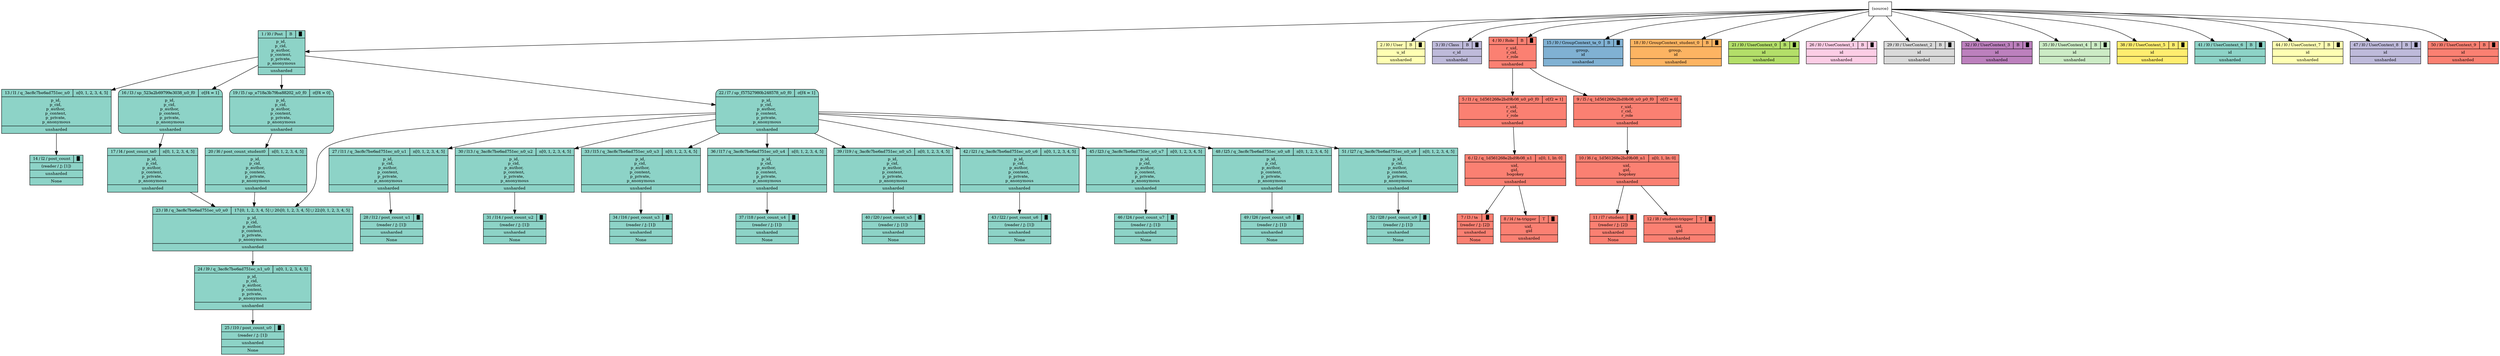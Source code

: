 digraph {{
    node [shape=record, fontsize=10]
    0 [style="filled", fillcolor=white, label="(source)"]
    1 [style="filled", fillcolor="/set312/1", label="{ { 1 / l0 / Post | B | █ } | p_id, \np_cid, \np_author, \np_content, \np_private, \np_anonymous | unsharded }"]
    2 [style="filled", fillcolor="/set312/2", label="{ { 2 / l0 / User | B | █ } | u_id | unsharded }"]
    3 [style="filled", fillcolor="/set312/3", label="{ { 3 / l0 / Class | B | █ } | c_id | unsharded }"]
    4 [style="filled", fillcolor="/set312/4", label="{ { 4 / l0 / Role | B | █ } | r_uid, \nr_cid, \nr_role | unsharded }"]
    5 [style="filled", fillcolor="/set312/4", label="{{ 5 / l1 / q_1d561268e2bd9b08_n0_p0_f0 | σ[f2 = 1]  } | r_uid, \nr_cid, \nr_role | unsharded }"]
    6 [style="filled", fillcolor="/set312/4", label="{{ 6 / l2 / q_1d561268e2bd9b08_n1 | π[0, 1, lit: 0]  } | uid, \ngid, \nbogokey | unsharded }"]
    7 [style="filled", fillcolor="/set312/4", label="{ { 7 / l3 / ta | █ } | (reader / ⚷: [2]) | unsharded | None }"]
    8 [style="filled", fillcolor="/set312/4", label="{{ 8 / l4 / ta-trigger | T | █ } | uid, \ngid | unsharded }"]
    9 [style="filled", fillcolor="/set312/4", label="{{ 9 / l5 / q_1d561268e2bd9b08_n0_p0_f0 | σ[f2 = 0]  } | r_uid, \nr_cid, \nr_role | unsharded }"]
    10 [style="filled", fillcolor="/set312/4", label="{{ 10 / l6 / q_1d561268e2bd9b08_n1 | π[0, 1, lit: 0]  } | uid, \ngid, \nbogokey | unsharded }"]
    11 [style="filled", fillcolor="/set312/4", label="{ { 11 / l7 / student | █ } | (reader / ⚷: [2]) | unsharded | None }"]
    12 [style="filled", fillcolor="/set312/4", label="{{ 12 / l8 / student-trigger | T | █ } | uid, \ngid | unsharded }"]
    13 [style="filled", fillcolor="/set312/1", label="{{ 13 / l1 / q_3ac8c7be6ad751ec_n0 | π[0, 1, 2, 3, 4, 5]  } | p_id, \np_cid, \np_author, \np_content, \np_private, \np_anonymous | unsharded }"]
    14 [style="filled", fillcolor="/set312/1", label="{ { 14 / l2 / post_count | █ } | (reader / ⚷: [1]) | unsharded | None }"]
    15 [style="filled", fillcolor="/set312/5", label="{ { 15 / l0 / GroupContext_ta_0 | B | █ } | group, \nid | unsharded }"]
    16 [style="filled,rounded", fillcolor="/set312/1", label="{{ 16 / l3 / sp_523a2b69799e3038_n0_f0 | σ[f4 = 1]  } | p_id, \np_cid, \np_author, \np_content, \np_private, \np_anonymous | unsharded }"]
    17 [style="filled", fillcolor="/set312/1", label="{{ 17 / l4 / post_count_ta0 | π[0, 1, 2, 3, 4, 5]  } | p_id, \np_cid, \np_author, \np_content, \np_private, \np_anonymous | unsharded }"]
    18 [style="filled", fillcolor="/set312/6", label="{ { 18 / l0 / GroupContext_student_0 | B | █ } | group, \nid | unsharded }"]
    19 [style="filled,rounded", fillcolor="/set312/1", label="{{ 19 / l5 / sp_e718a3b79ba88202_n0_f0 | σ[f4 = 0]  } | p_id, \np_cid, \np_author, \np_content, \np_private, \np_anonymous | unsharded }"]
    20 [style="filled", fillcolor="/set312/1", label="{{ 20 / l6 / post_count_student0 | π[0, 1, 2, 3, 4, 5]  } | p_id, \np_cid, \np_author, \np_content, \np_private, \np_anonymous | unsharded }"]
    21 [style="filled", fillcolor="/set312/7", label="{ { 21 / l0 / UserContext_0 | B | █ } | id | unsharded }"]
    22 [style="filled,rounded", fillcolor="/set312/1", label="{{ 22 / l7 / sp_f57527980b248578_n0_f0 | σ[f4 = 1]  } | p_id, \np_cid, \np_author, \np_content, \np_private, \np_anonymous | unsharded }"]
    23 [style="filled", fillcolor="/set312/1", label="{{ 23 / l8 / q_3ac8c7be6ad751ec_u0_n0 | 17:[0, 1, 2, 3, 4, 5] ⋃ 20:[0, 1, 2, 3, 4, 5] ⋃ 22:[0, 1, 2, 3, 4, 5]  } | p_id, \np_cid, \np_author, \np_content, \np_private, \np_anonymous | unsharded }"]
    24 [style="filled", fillcolor="/set312/1", label="{{ 24 / l9 / q_3ac8c7be6ad751ec_n1_u0 | π[0, 1, 2, 3, 4, 5]  } | p_id, \np_cid, \np_author, \np_content, \np_private, \np_anonymous | unsharded }"]
    25 [style="filled", fillcolor="/set312/1", label="{ { 25 / l10 / post_count_u0 | █ } | (reader / ⚷: [1]) | unsharded | None }"]
    26 [style="filled", fillcolor="/set312/8", label="{ { 26 / l0 / UserContext_1 | B | █ } | id | unsharded }"]
    27 [style="filled", fillcolor="/set312/1", label="{{ 27 / l11 / q_3ac8c7be6ad751ec_n0_u1 | π[0, 1, 2, 3, 4, 5]  } | p_id, \np_cid, \np_author, \np_content, \np_private, \np_anonymous | unsharded }"]
    28 [style="filled", fillcolor="/set312/1", label="{ { 28 / l12 / post_count_u1 | █ } | (reader / ⚷: [1]) | unsharded | None }"]
    29 [style="filled", fillcolor="/set312/9", label="{ { 29 / l0 / UserContext_2 | B | █ } | id | unsharded }"]
    30 [style="filled", fillcolor="/set312/1", label="{{ 30 / l13 / q_3ac8c7be6ad751ec_n0_u2 | π[0, 1, 2, 3, 4, 5]  } | p_id, \np_cid, \np_author, \np_content, \np_private, \np_anonymous | unsharded }"]
    31 [style="filled", fillcolor="/set312/1", label="{ { 31 / l14 / post_count_u2 | █ } | (reader / ⚷: [1]) | unsharded | None }"]
    32 [style="filled", fillcolor="/set312/10", label="{ { 32 / l0 / UserContext_3 | B | █ } | id | unsharded }"]
    33 [style="filled", fillcolor="/set312/1", label="{{ 33 / l15 / q_3ac8c7be6ad751ec_n0_u3 | π[0, 1, 2, 3, 4, 5]  } | p_id, \np_cid, \np_author, \np_content, \np_private, \np_anonymous | unsharded }"]
    34 [style="filled", fillcolor="/set312/1", label="{ { 34 / l16 / post_count_u3 | █ } | (reader / ⚷: [1]) | unsharded | None }"]
    35 [style="filled", fillcolor="/set312/11", label="{ { 35 / l0 / UserContext_4 | B | █ } | id | unsharded }"]
    36 [style="filled", fillcolor="/set312/1", label="{{ 36 / l17 / q_3ac8c7be6ad751ec_n0_u4 | π[0, 1, 2, 3, 4, 5]  } | p_id, \np_cid, \np_author, \np_content, \np_private, \np_anonymous | unsharded }"]
    37 [style="filled", fillcolor="/set312/1", label="{ { 37 / l18 / post_count_u4 | █ } | (reader / ⚷: [1]) | unsharded | None }"]
    38 [style="filled", fillcolor="/set312/12", label="{ { 38 / l0 / UserContext_5 | B | █ } | id | unsharded }"]
    39 [style="filled", fillcolor="/set312/1", label="{{ 39 / l19 / q_3ac8c7be6ad751ec_n0_u5 | π[0, 1, 2, 3, 4, 5]  } | p_id, \np_cid, \np_author, \np_content, \np_private, \np_anonymous | unsharded }"]
    40 [style="filled", fillcolor="/set312/1", label="{ { 40 / l20 / post_count_u5 | █ } | (reader / ⚷: [1]) | unsharded | None }"]
    41 [style="filled", fillcolor="/set312/1", label="{ { 41 / l0 / UserContext_6 | B | █ } | id | unsharded }"]
    42 [style="filled", fillcolor="/set312/1", label="{{ 42 / l21 / q_3ac8c7be6ad751ec_n0_u6 | π[0, 1, 2, 3, 4, 5]  } | p_id, \np_cid, \np_author, \np_content, \np_private, \np_anonymous | unsharded }"]
    43 [style="filled", fillcolor="/set312/1", label="{ { 43 / l22 / post_count_u6 | █ } | (reader / ⚷: [1]) | unsharded | None }"]
    44 [style="filled", fillcolor="/set312/2", label="{ { 44 / l0 / UserContext_7 | B | █ } | id | unsharded }"]
    45 [style="filled", fillcolor="/set312/1", label="{{ 45 / l23 / q_3ac8c7be6ad751ec_n0_u7 | π[0, 1, 2, 3, 4, 5]  } | p_id, \np_cid, \np_author, \np_content, \np_private, \np_anonymous | unsharded }"]
    46 [style="filled", fillcolor="/set312/1", label="{ { 46 / l24 / post_count_u7 | █ } | (reader / ⚷: [1]) | unsharded | None }"]
    47 [style="filled", fillcolor="/set312/3", label="{ { 47 / l0 / UserContext_8 | B | █ } | id | unsharded }"]
    48 [style="filled", fillcolor="/set312/1", label="{{ 48 / l25 / q_3ac8c7be6ad751ec_n0_u8 | π[0, 1, 2, 3, 4, 5]  } | p_id, \np_cid, \np_author, \np_content, \np_private, \np_anonymous | unsharded }"]
    49 [style="filled", fillcolor="/set312/1", label="{ { 49 / l26 / post_count_u8 | █ } | (reader / ⚷: [1]) | unsharded | None }"]
    50 [style="filled", fillcolor="/set312/4", label="{ { 50 / l0 / UserContext_9 | B | █ } | id | unsharded }"]
    51 [style="filled", fillcolor="/set312/1", label="{{ 51 / l27 / q_3ac8c7be6ad751ec_n0_u9 | π[0, 1, 2, 3, 4, 5]  } | p_id, \np_cid, \np_author, \np_content, \np_private, \np_anonymous | unsharded }"]
    52 [style="filled", fillcolor="/set312/1", label="{ { 52 / l28 / post_count_u9 | █ } | (reader / ⚷: [1]) | unsharded | None }"]
    0 -> 1
    0 -> 2
    0 -> 3
    0 -> 4
    4 -> 5
    5 -> 6
    6 -> 7
    6 -> 8
    4 -> 9
    9 -> 10
    10 -> 11
    10 -> 12
    1 -> 13
    13 -> 14
    0 -> 15
    1 -> 16
    16 -> 17
    0 -> 18
    1 -> 19
    19 -> 20
    0 -> 21
    1 -> 22
    20 -> 23
    22 -> 23
    17 -> 23
    23 -> 24
    24 -> 25
    0 -> 26
    22 -> 27
    27 -> 28
    0 -> 29
    22 -> 30
    30 -> 31
    0 -> 32
    22 -> 33
    33 -> 34
    0 -> 35
    22 -> 36
    36 -> 37
    0 -> 38
    22 -> 39
    39 -> 40
    0 -> 41
    22 -> 42
    42 -> 43
    0 -> 44
    22 -> 45
    45 -> 46
    0 -> 47
    22 -> 48
    48 -> 49
    0 -> 50
    22 -> 51
    51 -> 52
}}